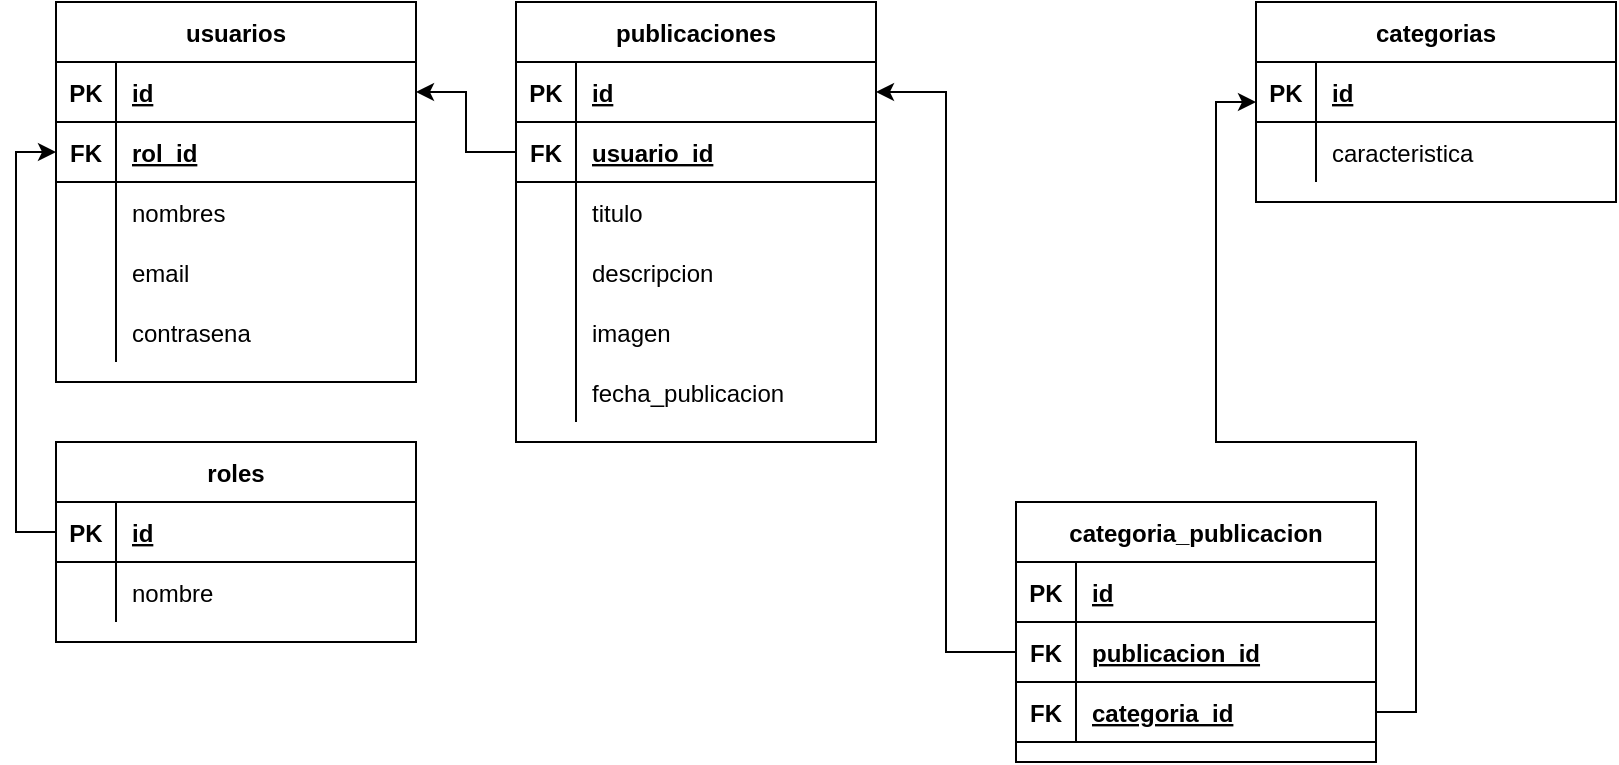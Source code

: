 <mxfile version="16.5.6" type="device"><diagram id="076nq38l5n9JelytRoxc" name="Page-1"><mxGraphModel dx="981" dy="548" grid="1" gridSize="10" guides="1" tooltips="1" connect="1" arrows="1" fold="1" page="1" pageScale="1" pageWidth="827" pageHeight="1169" math="0" shadow="0"><root><mxCell id="0"/><mxCell id="1" parent="0"/><mxCell id="EsRjKS1X7eE06y9qmQZV-1" value="usuarios" style="shape=table;startSize=30;container=1;collapsible=1;childLayout=tableLayout;fixedRows=1;rowLines=0;fontStyle=1;align=center;resizeLast=1;" vertex="1" parent="1"><mxGeometry x="100" y="30" width="180" height="190" as="geometry"/></mxCell><mxCell id="EsRjKS1X7eE06y9qmQZV-2" value="" style="shape=tableRow;horizontal=0;startSize=0;swimlaneHead=0;swimlaneBody=0;fillColor=none;collapsible=0;dropTarget=0;points=[[0,0.5],[1,0.5]];portConstraint=eastwest;top=0;left=0;right=0;bottom=1;" vertex="1" parent="EsRjKS1X7eE06y9qmQZV-1"><mxGeometry y="30" width="180" height="30" as="geometry"/></mxCell><mxCell id="EsRjKS1X7eE06y9qmQZV-3" value="PK" style="shape=partialRectangle;connectable=0;fillColor=none;top=0;left=0;bottom=0;right=0;fontStyle=1;overflow=hidden;" vertex="1" parent="EsRjKS1X7eE06y9qmQZV-2"><mxGeometry width="30" height="30" as="geometry"><mxRectangle width="30" height="30" as="alternateBounds"/></mxGeometry></mxCell><mxCell id="EsRjKS1X7eE06y9qmQZV-4" value="id" style="shape=partialRectangle;connectable=0;fillColor=none;top=0;left=0;bottom=0;right=0;align=left;spacingLeft=6;fontStyle=5;overflow=hidden;" vertex="1" parent="EsRjKS1X7eE06y9qmQZV-2"><mxGeometry x="30" width="150" height="30" as="geometry"><mxRectangle width="150" height="30" as="alternateBounds"/></mxGeometry></mxCell><mxCell id="EsRjKS1X7eE06y9qmQZV-91" value="" style="shape=tableRow;horizontal=0;startSize=0;swimlaneHead=0;swimlaneBody=0;fillColor=none;collapsible=0;dropTarget=0;points=[[0,0.5],[1,0.5]];portConstraint=eastwest;top=0;left=0;right=0;bottom=1;" vertex="1" parent="EsRjKS1X7eE06y9qmQZV-1"><mxGeometry y="60" width="180" height="30" as="geometry"/></mxCell><mxCell id="EsRjKS1X7eE06y9qmQZV-92" value="FK" style="shape=partialRectangle;connectable=0;fillColor=none;top=0;left=0;bottom=0;right=0;fontStyle=1;overflow=hidden;" vertex="1" parent="EsRjKS1X7eE06y9qmQZV-91"><mxGeometry width="30" height="30" as="geometry"><mxRectangle width="30" height="30" as="alternateBounds"/></mxGeometry></mxCell><mxCell id="EsRjKS1X7eE06y9qmQZV-93" value="rol_id" style="shape=partialRectangle;connectable=0;fillColor=none;top=0;left=0;bottom=0;right=0;align=left;spacingLeft=6;fontStyle=5;overflow=hidden;" vertex="1" parent="EsRjKS1X7eE06y9qmQZV-91"><mxGeometry x="30" width="150" height="30" as="geometry"><mxRectangle width="150" height="30" as="alternateBounds"/></mxGeometry></mxCell><mxCell id="EsRjKS1X7eE06y9qmQZV-5" value="" style="shape=tableRow;horizontal=0;startSize=0;swimlaneHead=0;swimlaneBody=0;fillColor=none;collapsible=0;dropTarget=0;points=[[0,0.5],[1,0.5]];portConstraint=eastwest;top=0;left=0;right=0;bottom=0;" vertex="1" parent="EsRjKS1X7eE06y9qmQZV-1"><mxGeometry y="90" width="180" height="30" as="geometry"/></mxCell><mxCell id="EsRjKS1X7eE06y9qmQZV-6" value="" style="shape=partialRectangle;connectable=0;fillColor=none;top=0;left=0;bottom=0;right=0;editable=1;overflow=hidden;" vertex="1" parent="EsRjKS1X7eE06y9qmQZV-5"><mxGeometry width="30" height="30" as="geometry"><mxRectangle width="30" height="30" as="alternateBounds"/></mxGeometry></mxCell><mxCell id="EsRjKS1X7eE06y9qmQZV-7" value="nombres" style="shape=partialRectangle;connectable=0;fillColor=none;top=0;left=0;bottom=0;right=0;align=left;spacingLeft=6;overflow=hidden;" vertex="1" parent="EsRjKS1X7eE06y9qmQZV-5"><mxGeometry x="30" width="150" height="30" as="geometry"><mxRectangle width="150" height="30" as="alternateBounds"/></mxGeometry></mxCell><mxCell id="EsRjKS1X7eE06y9qmQZV-8" value="" style="shape=tableRow;horizontal=0;startSize=0;swimlaneHead=0;swimlaneBody=0;fillColor=none;collapsible=0;dropTarget=0;points=[[0,0.5],[1,0.5]];portConstraint=eastwest;top=0;left=0;right=0;bottom=0;" vertex="1" parent="EsRjKS1X7eE06y9qmQZV-1"><mxGeometry y="120" width="180" height="30" as="geometry"/></mxCell><mxCell id="EsRjKS1X7eE06y9qmQZV-9" value="" style="shape=partialRectangle;connectable=0;fillColor=none;top=0;left=0;bottom=0;right=0;editable=1;overflow=hidden;" vertex="1" parent="EsRjKS1X7eE06y9qmQZV-8"><mxGeometry width="30" height="30" as="geometry"><mxRectangle width="30" height="30" as="alternateBounds"/></mxGeometry></mxCell><mxCell id="EsRjKS1X7eE06y9qmQZV-10" value="email" style="shape=partialRectangle;connectable=0;fillColor=none;top=0;left=0;bottom=0;right=0;align=left;spacingLeft=6;overflow=hidden;" vertex="1" parent="EsRjKS1X7eE06y9qmQZV-8"><mxGeometry x="30" width="150" height="30" as="geometry"><mxRectangle width="150" height="30" as="alternateBounds"/></mxGeometry></mxCell><mxCell id="EsRjKS1X7eE06y9qmQZV-11" value="" style="shape=tableRow;horizontal=0;startSize=0;swimlaneHead=0;swimlaneBody=0;fillColor=none;collapsible=0;dropTarget=0;points=[[0,0.5],[1,0.5]];portConstraint=eastwest;top=0;left=0;right=0;bottom=0;" vertex="1" parent="EsRjKS1X7eE06y9qmQZV-1"><mxGeometry y="150" width="180" height="30" as="geometry"/></mxCell><mxCell id="EsRjKS1X7eE06y9qmQZV-12" value="" style="shape=partialRectangle;connectable=0;fillColor=none;top=0;left=0;bottom=0;right=0;editable=1;overflow=hidden;" vertex="1" parent="EsRjKS1X7eE06y9qmQZV-11"><mxGeometry width="30" height="30" as="geometry"><mxRectangle width="30" height="30" as="alternateBounds"/></mxGeometry></mxCell><mxCell id="EsRjKS1X7eE06y9qmQZV-13" value="contrasena" style="shape=partialRectangle;connectable=0;fillColor=none;top=0;left=0;bottom=0;right=0;align=left;spacingLeft=6;overflow=hidden;" vertex="1" parent="EsRjKS1X7eE06y9qmQZV-11"><mxGeometry x="30" width="150" height="30" as="geometry"><mxRectangle width="150" height="30" as="alternateBounds"/></mxGeometry></mxCell><mxCell id="EsRjKS1X7eE06y9qmQZV-14" value="publicaciones" style="shape=table;startSize=30;container=1;collapsible=1;childLayout=tableLayout;fixedRows=1;rowLines=0;fontStyle=1;align=center;resizeLast=1;" vertex="1" parent="1"><mxGeometry x="330" y="30" width="180" height="220" as="geometry"/></mxCell><mxCell id="EsRjKS1X7eE06y9qmQZV-15" value="" style="shape=tableRow;horizontal=0;startSize=0;swimlaneHead=0;swimlaneBody=0;fillColor=none;collapsible=0;dropTarget=0;points=[[0,0.5],[1,0.5]];portConstraint=eastwest;top=0;left=0;right=0;bottom=1;" vertex="1" parent="EsRjKS1X7eE06y9qmQZV-14"><mxGeometry y="30" width="180" height="30" as="geometry"/></mxCell><mxCell id="EsRjKS1X7eE06y9qmQZV-16" value="PK" style="shape=partialRectangle;connectable=0;fillColor=none;top=0;left=0;bottom=0;right=0;fontStyle=1;overflow=hidden;" vertex="1" parent="EsRjKS1X7eE06y9qmQZV-15"><mxGeometry width="30" height="30" as="geometry"><mxRectangle width="30" height="30" as="alternateBounds"/></mxGeometry></mxCell><mxCell id="EsRjKS1X7eE06y9qmQZV-17" value="id" style="shape=partialRectangle;connectable=0;fillColor=none;top=0;left=0;bottom=0;right=0;align=left;spacingLeft=6;fontStyle=5;overflow=hidden;" vertex="1" parent="EsRjKS1X7eE06y9qmQZV-15"><mxGeometry x="30" width="150" height="30" as="geometry"><mxRectangle width="150" height="30" as="alternateBounds"/></mxGeometry></mxCell><mxCell id="EsRjKS1X7eE06y9qmQZV-40" value="" style="shape=tableRow;horizontal=0;startSize=0;swimlaneHead=0;swimlaneBody=0;fillColor=none;collapsible=0;dropTarget=0;points=[[0,0.5],[1,0.5]];portConstraint=eastwest;top=0;left=0;right=0;bottom=1;" vertex="1" parent="EsRjKS1X7eE06y9qmQZV-14"><mxGeometry y="60" width="180" height="30" as="geometry"/></mxCell><mxCell id="EsRjKS1X7eE06y9qmQZV-41" value="FK" style="shape=partialRectangle;connectable=0;fillColor=none;top=0;left=0;bottom=0;right=0;fontStyle=1;overflow=hidden;" vertex="1" parent="EsRjKS1X7eE06y9qmQZV-40"><mxGeometry width="30" height="30" as="geometry"><mxRectangle width="30" height="30" as="alternateBounds"/></mxGeometry></mxCell><mxCell id="EsRjKS1X7eE06y9qmQZV-42" value="usuario_id" style="shape=partialRectangle;connectable=0;fillColor=none;top=0;left=0;bottom=0;right=0;align=left;spacingLeft=6;fontStyle=5;overflow=hidden;" vertex="1" parent="EsRjKS1X7eE06y9qmQZV-40"><mxGeometry x="30" width="150" height="30" as="geometry"><mxRectangle width="150" height="30" as="alternateBounds"/></mxGeometry></mxCell><mxCell id="EsRjKS1X7eE06y9qmQZV-18" value="" style="shape=tableRow;horizontal=0;startSize=0;swimlaneHead=0;swimlaneBody=0;fillColor=none;collapsible=0;dropTarget=0;points=[[0,0.5],[1,0.5]];portConstraint=eastwest;top=0;left=0;right=0;bottom=0;" vertex="1" parent="EsRjKS1X7eE06y9qmQZV-14"><mxGeometry y="90" width="180" height="30" as="geometry"/></mxCell><mxCell id="EsRjKS1X7eE06y9qmQZV-19" value="" style="shape=partialRectangle;connectable=0;fillColor=none;top=0;left=0;bottom=0;right=0;editable=1;overflow=hidden;" vertex="1" parent="EsRjKS1X7eE06y9qmQZV-18"><mxGeometry width="30" height="30" as="geometry"><mxRectangle width="30" height="30" as="alternateBounds"/></mxGeometry></mxCell><mxCell id="EsRjKS1X7eE06y9qmQZV-20" value="titulo" style="shape=partialRectangle;connectable=0;fillColor=none;top=0;left=0;bottom=0;right=0;align=left;spacingLeft=6;overflow=hidden;" vertex="1" parent="EsRjKS1X7eE06y9qmQZV-18"><mxGeometry x="30" width="150" height="30" as="geometry"><mxRectangle width="150" height="30" as="alternateBounds"/></mxGeometry></mxCell><mxCell id="EsRjKS1X7eE06y9qmQZV-21" value="" style="shape=tableRow;horizontal=0;startSize=0;swimlaneHead=0;swimlaneBody=0;fillColor=none;collapsible=0;dropTarget=0;points=[[0,0.5],[1,0.5]];portConstraint=eastwest;top=0;left=0;right=0;bottom=0;" vertex="1" parent="EsRjKS1X7eE06y9qmQZV-14"><mxGeometry y="120" width="180" height="30" as="geometry"/></mxCell><mxCell id="EsRjKS1X7eE06y9qmQZV-22" value="" style="shape=partialRectangle;connectable=0;fillColor=none;top=0;left=0;bottom=0;right=0;editable=1;overflow=hidden;" vertex="1" parent="EsRjKS1X7eE06y9qmQZV-21"><mxGeometry width="30" height="30" as="geometry"><mxRectangle width="30" height="30" as="alternateBounds"/></mxGeometry></mxCell><mxCell id="EsRjKS1X7eE06y9qmQZV-23" value="descripcion" style="shape=partialRectangle;connectable=0;fillColor=none;top=0;left=0;bottom=0;right=0;align=left;spacingLeft=6;overflow=hidden;" vertex="1" parent="EsRjKS1X7eE06y9qmQZV-21"><mxGeometry x="30" width="150" height="30" as="geometry"><mxRectangle width="150" height="30" as="alternateBounds"/></mxGeometry></mxCell><mxCell id="EsRjKS1X7eE06y9qmQZV-24" value="" style="shape=tableRow;horizontal=0;startSize=0;swimlaneHead=0;swimlaneBody=0;fillColor=none;collapsible=0;dropTarget=0;points=[[0,0.5],[1,0.5]];portConstraint=eastwest;top=0;left=0;right=0;bottom=0;" vertex="1" parent="EsRjKS1X7eE06y9qmQZV-14"><mxGeometry y="150" width="180" height="30" as="geometry"/></mxCell><mxCell id="EsRjKS1X7eE06y9qmQZV-25" value="" style="shape=partialRectangle;connectable=0;fillColor=none;top=0;left=0;bottom=0;right=0;editable=1;overflow=hidden;" vertex="1" parent="EsRjKS1X7eE06y9qmQZV-24"><mxGeometry width="30" height="30" as="geometry"><mxRectangle width="30" height="30" as="alternateBounds"/></mxGeometry></mxCell><mxCell id="EsRjKS1X7eE06y9qmQZV-26" value="imagen" style="shape=partialRectangle;connectable=0;fillColor=none;top=0;left=0;bottom=0;right=0;align=left;spacingLeft=6;overflow=hidden;" vertex="1" parent="EsRjKS1X7eE06y9qmQZV-24"><mxGeometry x="30" width="150" height="30" as="geometry"><mxRectangle width="150" height="30" as="alternateBounds"/></mxGeometry></mxCell><mxCell id="EsRjKS1X7eE06y9qmQZV-48" value="" style="shape=tableRow;horizontal=0;startSize=0;swimlaneHead=0;swimlaneBody=0;fillColor=none;collapsible=0;dropTarget=0;points=[[0,0.5],[1,0.5]];portConstraint=eastwest;top=0;left=0;right=0;bottom=0;" vertex="1" parent="EsRjKS1X7eE06y9qmQZV-14"><mxGeometry y="180" width="180" height="30" as="geometry"/></mxCell><mxCell id="EsRjKS1X7eE06y9qmQZV-49" value="" style="shape=partialRectangle;connectable=0;fillColor=none;top=0;left=0;bottom=0;right=0;editable=1;overflow=hidden;" vertex="1" parent="EsRjKS1X7eE06y9qmQZV-48"><mxGeometry width="30" height="30" as="geometry"><mxRectangle width="30" height="30" as="alternateBounds"/></mxGeometry></mxCell><mxCell id="EsRjKS1X7eE06y9qmQZV-50" value="fecha_publicacion" style="shape=partialRectangle;connectable=0;fillColor=none;top=0;left=0;bottom=0;right=0;align=left;spacingLeft=6;overflow=hidden;" vertex="1" parent="EsRjKS1X7eE06y9qmQZV-48"><mxGeometry x="30" width="150" height="30" as="geometry"><mxRectangle width="150" height="30" as="alternateBounds"/></mxGeometry></mxCell><mxCell id="EsRjKS1X7eE06y9qmQZV-27" value="categorias" style="shape=table;startSize=30;container=1;collapsible=1;childLayout=tableLayout;fixedRows=1;rowLines=0;fontStyle=1;align=center;resizeLast=1;" vertex="1" parent="1"><mxGeometry x="700" y="30" width="180" height="100" as="geometry"/></mxCell><mxCell id="EsRjKS1X7eE06y9qmQZV-28" value="" style="shape=tableRow;horizontal=0;startSize=0;swimlaneHead=0;swimlaneBody=0;fillColor=none;collapsible=0;dropTarget=0;points=[[0,0.5],[1,0.5]];portConstraint=eastwest;top=0;left=0;right=0;bottom=1;" vertex="1" parent="EsRjKS1X7eE06y9qmQZV-27"><mxGeometry y="30" width="180" height="30" as="geometry"/></mxCell><mxCell id="EsRjKS1X7eE06y9qmQZV-29" value="PK" style="shape=partialRectangle;connectable=0;fillColor=none;top=0;left=0;bottom=0;right=0;fontStyle=1;overflow=hidden;" vertex="1" parent="EsRjKS1X7eE06y9qmQZV-28"><mxGeometry width="30" height="30" as="geometry"><mxRectangle width="30" height="30" as="alternateBounds"/></mxGeometry></mxCell><mxCell id="EsRjKS1X7eE06y9qmQZV-30" value="id" style="shape=partialRectangle;connectable=0;fillColor=none;top=0;left=0;bottom=0;right=0;align=left;spacingLeft=6;fontStyle=5;overflow=hidden;" vertex="1" parent="EsRjKS1X7eE06y9qmQZV-28"><mxGeometry x="30" width="150" height="30" as="geometry"><mxRectangle width="150" height="30" as="alternateBounds"/></mxGeometry></mxCell><mxCell id="EsRjKS1X7eE06y9qmQZV-31" value="" style="shape=tableRow;horizontal=0;startSize=0;swimlaneHead=0;swimlaneBody=0;fillColor=none;collapsible=0;dropTarget=0;points=[[0,0.5],[1,0.5]];portConstraint=eastwest;top=0;left=0;right=0;bottom=0;" vertex="1" parent="EsRjKS1X7eE06y9qmQZV-27"><mxGeometry y="60" width="180" height="30" as="geometry"/></mxCell><mxCell id="EsRjKS1X7eE06y9qmQZV-32" value="" style="shape=partialRectangle;connectable=0;fillColor=none;top=0;left=0;bottom=0;right=0;editable=1;overflow=hidden;" vertex="1" parent="EsRjKS1X7eE06y9qmQZV-31"><mxGeometry width="30" height="30" as="geometry"><mxRectangle width="30" height="30" as="alternateBounds"/></mxGeometry></mxCell><mxCell id="EsRjKS1X7eE06y9qmQZV-33" value="caracteristica" style="shape=partialRectangle;connectable=0;fillColor=none;top=0;left=0;bottom=0;right=0;align=left;spacingLeft=6;overflow=hidden;" vertex="1" parent="EsRjKS1X7eE06y9qmQZV-31"><mxGeometry x="30" width="150" height="30" as="geometry"><mxRectangle width="150" height="30" as="alternateBounds"/></mxGeometry></mxCell><mxCell id="EsRjKS1X7eE06y9qmQZV-46" style="edgeStyle=orthogonalEdgeStyle;rounded=0;orthogonalLoop=1;jettySize=auto;html=1;exitX=0;exitY=0.5;exitDx=0;exitDy=0;" edge="1" parent="1" source="EsRjKS1X7eE06y9qmQZV-40" target="EsRjKS1X7eE06y9qmQZV-2"><mxGeometry relative="1" as="geometry"/></mxCell><mxCell id="EsRjKS1X7eE06y9qmQZV-51" value="categoria_publicacion" style="shape=table;startSize=30;container=1;collapsible=1;childLayout=tableLayout;fixedRows=1;rowLines=0;fontStyle=1;align=center;resizeLast=1;" vertex="1" parent="1"><mxGeometry x="580" y="280" width="180" height="130" as="geometry"/></mxCell><mxCell id="EsRjKS1X7eE06y9qmQZV-52" value="" style="shape=tableRow;horizontal=0;startSize=0;swimlaneHead=0;swimlaneBody=0;fillColor=none;collapsible=0;dropTarget=0;points=[[0,0.5],[1,0.5]];portConstraint=eastwest;top=0;left=0;right=0;bottom=1;" vertex="1" parent="EsRjKS1X7eE06y9qmQZV-51"><mxGeometry y="30" width="180" height="30" as="geometry"/></mxCell><mxCell id="EsRjKS1X7eE06y9qmQZV-53" value="PK" style="shape=partialRectangle;connectable=0;fillColor=none;top=0;left=0;bottom=0;right=0;fontStyle=1;overflow=hidden;" vertex="1" parent="EsRjKS1X7eE06y9qmQZV-52"><mxGeometry width="30" height="30" as="geometry"><mxRectangle width="30" height="30" as="alternateBounds"/></mxGeometry></mxCell><mxCell id="EsRjKS1X7eE06y9qmQZV-54" value="id" style="shape=partialRectangle;connectable=0;fillColor=none;top=0;left=0;bottom=0;right=0;align=left;spacingLeft=6;fontStyle=5;overflow=hidden;" vertex="1" parent="EsRjKS1X7eE06y9qmQZV-52"><mxGeometry x="30" width="150" height="30" as="geometry"><mxRectangle width="150" height="30" as="alternateBounds"/></mxGeometry></mxCell><mxCell id="EsRjKS1X7eE06y9qmQZV-64" value="" style="shape=tableRow;horizontal=0;startSize=0;swimlaneHead=0;swimlaneBody=0;fillColor=none;collapsible=0;dropTarget=0;points=[[0,0.5],[1,0.5]];portConstraint=eastwest;top=0;left=0;right=0;bottom=1;" vertex="1" parent="EsRjKS1X7eE06y9qmQZV-51"><mxGeometry y="60" width="180" height="30" as="geometry"/></mxCell><mxCell id="EsRjKS1X7eE06y9qmQZV-65" value="FK" style="shape=partialRectangle;connectable=0;fillColor=none;top=0;left=0;bottom=0;right=0;fontStyle=1;overflow=hidden;" vertex="1" parent="EsRjKS1X7eE06y9qmQZV-64"><mxGeometry width="30" height="30" as="geometry"><mxRectangle width="30" height="30" as="alternateBounds"/></mxGeometry></mxCell><mxCell id="EsRjKS1X7eE06y9qmQZV-66" value="publicacion_id" style="shape=partialRectangle;connectable=0;fillColor=none;top=0;left=0;bottom=0;right=0;align=left;spacingLeft=6;fontStyle=5;overflow=hidden;" vertex="1" parent="EsRjKS1X7eE06y9qmQZV-64"><mxGeometry x="30" width="150" height="30" as="geometry"><mxRectangle width="150" height="30" as="alternateBounds"/></mxGeometry></mxCell><mxCell id="EsRjKS1X7eE06y9qmQZV-67" value="" style="shape=tableRow;horizontal=0;startSize=0;swimlaneHead=0;swimlaneBody=0;fillColor=none;collapsible=0;dropTarget=0;points=[[0,0.5],[1,0.5]];portConstraint=eastwest;top=0;left=0;right=0;bottom=1;" vertex="1" parent="EsRjKS1X7eE06y9qmQZV-51"><mxGeometry y="90" width="180" height="30" as="geometry"/></mxCell><mxCell id="EsRjKS1X7eE06y9qmQZV-68" value="FK" style="shape=partialRectangle;connectable=0;fillColor=none;top=0;left=0;bottom=0;right=0;fontStyle=1;overflow=hidden;" vertex="1" parent="EsRjKS1X7eE06y9qmQZV-67"><mxGeometry width="30" height="30" as="geometry"><mxRectangle width="30" height="30" as="alternateBounds"/></mxGeometry></mxCell><mxCell id="EsRjKS1X7eE06y9qmQZV-69" value="categoria_id" style="shape=partialRectangle;connectable=0;fillColor=none;top=0;left=0;bottom=0;right=0;align=left;spacingLeft=6;fontStyle=5;overflow=hidden;" vertex="1" parent="EsRjKS1X7eE06y9qmQZV-67"><mxGeometry x="30" width="150" height="30" as="geometry"><mxRectangle width="150" height="30" as="alternateBounds"/></mxGeometry></mxCell><mxCell id="EsRjKS1X7eE06y9qmQZV-70" style="edgeStyle=orthogonalEdgeStyle;rounded=0;orthogonalLoop=1;jettySize=auto;html=1;exitX=0;exitY=0.5;exitDx=0;exitDy=0;entryX=1;entryY=0.5;entryDx=0;entryDy=0;" edge="1" parent="1" source="EsRjKS1X7eE06y9qmQZV-64" target="EsRjKS1X7eE06y9qmQZV-15"><mxGeometry relative="1" as="geometry"/></mxCell><mxCell id="EsRjKS1X7eE06y9qmQZV-71" style="edgeStyle=orthogonalEdgeStyle;rounded=0;orthogonalLoop=1;jettySize=auto;html=1;exitX=1;exitY=0.5;exitDx=0;exitDy=0;entryX=0;entryY=0.5;entryDx=0;entryDy=0;" edge="1" parent="1" source="EsRjKS1X7eE06y9qmQZV-67" target="EsRjKS1X7eE06y9qmQZV-27"><mxGeometry relative="1" as="geometry"/></mxCell><mxCell id="EsRjKS1X7eE06y9qmQZV-72" value="roles" style="shape=table;startSize=30;container=1;collapsible=1;childLayout=tableLayout;fixedRows=1;rowLines=0;fontStyle=1;align=center;resizeLast=1;" vertex="1" parent="1"><mxGeometry x="100" y="250" width="180" height="100" as="geometry"/></mxCell><mxCell id="EsRjKS1X7eE06y9qmQZV-73" value="" style="shape=tableRow;horizontal=0;startSize=0;swimlaneHead=0;swimlaneBody=0;fillColor=none;collapsible=0;dropTarget=0;points=[[0,0.5],[1,0.5]];portConstraint=eastwest;top=0;left=0;right=0;bottom=1;" vertex="1" parent="EsRjKS1X7eE06y9qmQZV-72"><mxGeometry y="30" width="180" height="30" as="geometry"/></mxCell><mxCell id="EsRjKS1X7eE06y9qmQZV-74" value="PK" style="shape=partialRectangle;connectable=0;fillColor=none;top=0;left=0;bottom=0;right=0;fontStyle=1;overflow=hidden;" vertex="1" parent="EsRjKS1X7eE06y9qmQZV-73"><mxGeometry width="30" height="30" as="geometry"><mxRectangle width="30" height="30" as="alternateBounds"/></mxGeometry></mxCell><mxCell id="EsRjKS1X7eE06y9qmQZV-75" value="id" style="shape=partialRectangle;connectable=0;fillColor=none;top=0;left=0;bottom=0;right=0;align=left;spacingLeft=6;fontStyle=5;overflow=hidden;" vertex="1" parent="EsRjKS1X7eE06y9qmQZV-73"><mxGeometry x="30" width="150" height="30" as="geometry"><mxRectangle width="150" height="30" as="alternateBounds"/></mxGeometry></mxCell><mxCell id="EsRjKS1X7eE06y9qmQZV-82" value="" style="shape=tableRow;horizontal=0;startSize=0;swimlaneHead=0;swimlaneBody=0;fillColor=none;collapsible=0;dropTarget=0;points=[[0,0.5],[1,0.5]];portConstraint=eastwest;top=0;left=0;right=0;bottom=0;" vertex="1" parent="EsRjKS1X7eE06y9qmQZV-72"><mxGeometry y="60" width="180" height="30" as="geometry"/></mxCell><mxCell id="EsRjKS1X7eE06y9qmQZV-83" value="" style="shape=partialRectangle;connectable=0;fillColor=none;top=0;left=0;bottom=0;right=0;editable=1;overflow=hidden;" vertex="1" parent="EsRjKS1X7eE06y9qmQZV-82"><mxGeometry width="30" height="30" as="geometry"><mxRectangle width="30" height="30" as="alternateBounds"/></mxGeometry></mxCell><mxCell id="EsRjKS1X7eE06y9qmQZV-84" value="nombre" style="shape=partialRectangle;connectable=0;fillColor=none;top=0;left=0;bottom=0;right=0;align=left;spacingLeft=6;overflow=hidden;" vertex="1" parent="EsRjKS1X7eE06y9qmQZV-82"><mxGeometry x="30" width="150" height="30" as="geometry"><mxRectangle width="150" height="30" as="alternateBounds"/></mxGeometry></mxCell><mxCell id="EsRjKS1X7eE06y9qmQZV-94" style="edgeStyle=orthogonalEdgeStyle;rounded=0;orthogonalLoop=1;jettySize=auto;html=1;exitX=0;exitY=0.5;exitDx=0;exitDy=0;entryX=0;entryY=0.5;entryDx=0;entryDy=0;" edge="1" parent="1" source="EsRjKS1X7eE06y9qmQZV-73" target="EsRjKS1X7eE06y9qmQZV-91"><mxGeometry relative="1" as="geometry"/></mxCell></root></mxGraphModel></diagram></mxfile>